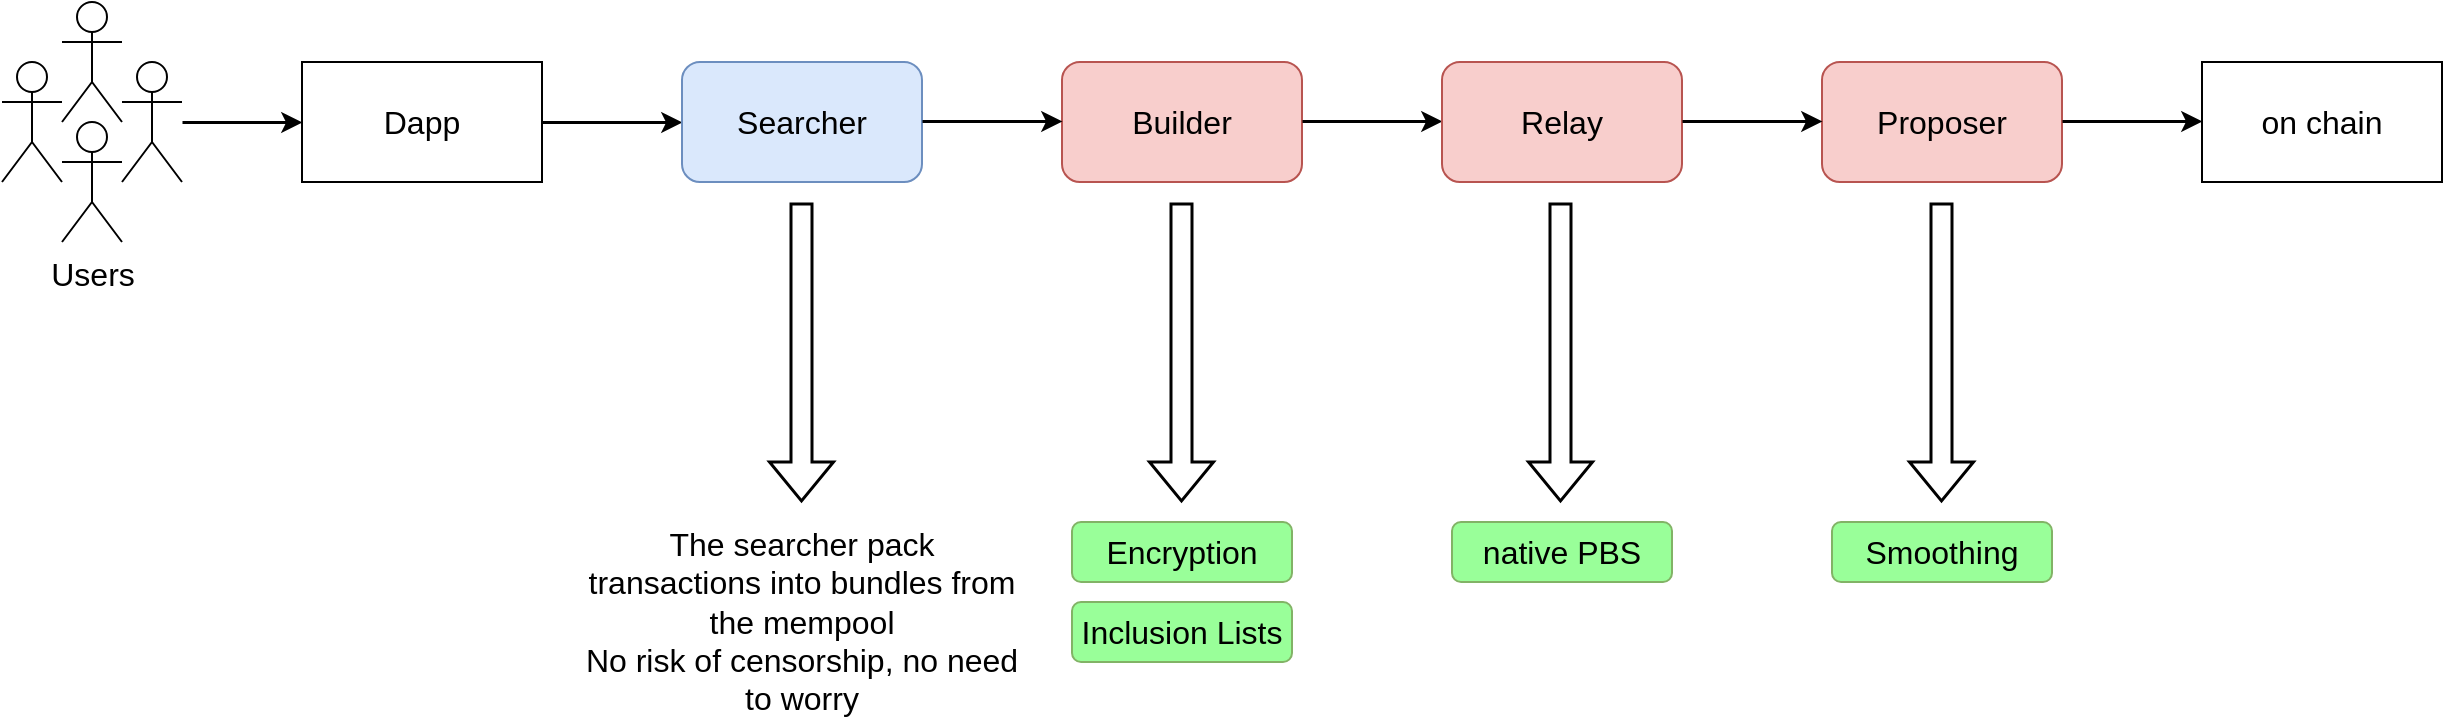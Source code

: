 <mxfile version="20.5.1" type="github">
  <diagram id="5iPT1bmhEgO66XCB6j3V" name="Page-1">
    <mxGraphModel dx="1426" dy="794" grid="1" gridSize="10" guides="1" tooltips="1" connect="1" arrows="1" fold="1" page="1" pageScale="1" pageWidth="850" pageHeight="1100" math="0" shadow="0">
      <root>
        <mxCell id="0" />
        <mxCell id="1" parent="0" />
        <mxCell id="pXsS3F8s_UKDIHt-fnVn-1" value="" style="shape=umlActor;verticalLabelPosition=bottom;verticalAlign=top;html=1;outlineConnect=0;" vertex="1" parent="1">
          <mxGeometry x="130" y="270" width="30" height="60" as="geometry" />
        </mxCell>
        <mxCell id="pXsS3F8s_UKDIHt-fnVn-5" value="&lt;font style=&quot;font-size: 16px;&quot;&gt;Dapp&lt;/font&gt;" style="rounded=0;whiteSpace=wrap;html=1;" vertex="1" parent="1">
          <mxGeometry x="220" y="270" width="120" height="60" as="geometry" />
        </mxCell>
        <mxCell id="pXsS3F8s_UKDIHt-fnVn-6" value="" style="endArrow=classic;html=1;rounded=0;fontSize=16;strokeWidth=1.5;entryX=0;entryY=0.5;entryDx=0;entryDy=0;" edge="1" parent="1" source="pXsS3F8s_UKDIHt-fnVn-1" target="pXsS3F8s_UKDIHt-fnVn-5">
          <mxGeometry width="50" height="50" relative="1" as="geometry">
            <mxPoint x="400" y="430" as="sourcePoint" />
            <mxPoint x="450" y="380" as="targetPoint" />
          </mxGeometry>
        </mxCell>
        <mxCell id="pXsS3F8s_UKDIHt-fnVn-8" value="" style="endArrow=classic;html=1;rounded=0;strokeWidth=1.5;fontSize=16;" edge="1" parent="1">
          <mxGeometry width="50" height="50" relative="1" as="geometry">
            <mxPoint x="340" y="300" as="sourcePoint" />
            <mxPoint x="410" y="300" as="targetPoint" />
          </mxGeometry>
        </mxCell>
        <mxCell id="pXsS3F8s_UKDIHt-fnVn-10" value="Searcher" style="rounded=1;whiteSpace=wrap;html=1;fontSize=16;fillColor=#dae8fc;strokeColor=#6c8ebf;" vertex="1" parent="1">
          <mxGeometry x="410" y="270" width="120" height="60" as="geometry" />
        </mxCell>
        <mxCell id="pXsS3F8s_UKDIHt-fnVn-11" value="Builder" style="rounded=1;whiteSpace=wrap;html=1;fontSize=16;fillColor=#f8cecc;strokeColor=#b85450;" vertex="1" parent="1">
          <mxGeometry x="600" y="270" width="120" height="60" as="geometry" />
        </mxCell>
        <mxCell id="pXsS3F8s_UKDIHt-fnVn-12" value="" style="endArrow=classic;html=1;rounded=0;strokeWidth=1.5;fontSize=16;" edge="1" parent="1">
          <mxGeometry width="50" height="50" relative="1" as="geometry">
            <mxPoint x="530" y="299.5" as="sourcePoint" />
            <mxPoint x="600" y="299.5" as="targetPoint" />
          </mxGeometry>
        </mxCell>
        <mxCell id="pXsS3F8s_UKDIHt-fnVn-13" value="" style="endArrow=classic;html=1;rounded=0;strokeWidth=1.5;fontSize=16;" edge="1" parent="1">
          <mxGeometry width="50" height="50" relative="1" as="geometry">
            <mxPoint x="720" y="299.5" as="sourcePoint" />
            <mxPoint x="790" y="299.5" as="targetPoint" />
          </mxGeometry>
        </mxCell>
        <mxCell id="pXsS3F8s_UKDIHt-fnVn-14" value="Relay" style="rounded=1;whiteSpace=wrap;html=1;fontSize=16;fillColor=#f8cecc;strokeColor=#b85450;" vertex="1" parent="1">
          <mxGeometry x="790" y="270" width="120" height="60" as="geometry" />
        </mxCell>
        <mxCell id="pXsS3F8s_UKDIHt-fnVn-15" value="Proposer" style="rounded=1;whiteSpace=wrap;html=1;fontSize=16;fillColor=#f8cecc;strokeColor=#b85450;" vertex="1" parent="1">
          <mxGeometry x="980" y="270" width="120" height="60" as="geometry" />
        </mxCell>
        <mxCell id="pXsS3F8s_UKDIHt-fnVn-19" value="" style="endArrow=classic;html=1;rounded=0;strokeWidth=1.5;fontSize=16;" edge="1" parent="1">
          <mxGeometry width="50" height="50" relative="1" as="geometry">
            <mxPoint x="910" y="299.5" as="sourcePoint" />
            <mxPoint x="980" y="299.5" as="targetPoint" />
          </mxGeometry>
        </mxCell>
        <mxCell id="pXsS3F8s_UKDIHt-fnVn-20" value="" style="endArrow=classic;html=1;rounded=0;strokeWidth=1.5;fontSize=16;" edge="1" parent="1">
          <mxGeometry width="50" height="50" relative="1" as="geometry">
            <mxPoint x="1100" y="299.5" as="sourcePoint" />
            <mxPoint x="1170" y="299.5" as="targetPoint" />
          </mxGeometry>
        </mxCell>
        <mxCell id="pXsS3F8s_UKDIHt-fnVn-21" value="&lt;font style=&quot;font-size: 16px;&quot;&gt;on chain&lt;/font&gt;" style="rounded=0;whiteSpace=wrap;html=1;" vertex="1" parent="1">
          <mxGeometry x="1170" y="270" width="120" height="60" as="geometry" />
        </mxCell>
        <mxCell id="pXsS3F8s_UKDIHt-fnVn-26" value="" style="shape=flexArrow;endArrow=classic;html=1;rounded=0;strokeWidth=1.5;fontSize=16;" edge="1" parent="1">
          <mxGeometry width="50" height="50" relative="1" as="geometry">
            <mxPoint x="469.5" y="340" as="sourcePoint" />
            <mxPoint x="469.5" y="490" as="targetPoint" />
          </mxGeometry>
        </mxCell>
        <mxCell id="pXsS3F8s_UKDIHt-fnVn-27" value="" style="shape=flexArrow;endArrow=classic;html=1;rounded=0;strokeWidth=1.5;fontSize=16;" edge="1" parent="1">
          <mxGeometry width="50" height="50" relative="1" as="geometry">
            <mxPoint x="659.5" y="340" as="sourcePoint" />
            <mxPoint x="659.5" y="490" as="targetPoint" />
          </mxGeometry>
        </mxCell>
        <mxCell id="pXsS3F8s_UKDIHt-fnVn-28" value="" style="shape=flexArrow;endArrow=classic;html=1;rounded=0;strokeWidth=1.5;fontSize=16;" edge="1" parent="1">
          <mxGeometry width="50" height="50" relative="1" as="geometry">
            <mxPoint x="849" y="340" as="sourcePoint" />
            <mxPoint x="849" y="490" as="targetPoint" />
          </mxGeometry>
        </mxCell>
        <mxCell id="pXsS3F8s_UKDIHt-fnVn-30" value="" style="shape=flexArrow;endArrow=classic;html=1;rounded=0;strokeWidth=1.5;fontSize=16;" edge="1" parent="1">
          <mxGeometry width="50" height="50" relative="1" as="geometry">
            <mxPoint x="1039.5" y="340" as="sourcePoint" />
            <mxPoint x="1039.5" y="490" as="targetPoint" />
          </mxGeometry>
        </mxCell>
        <mxCell id="pXsS3F8s_UKDIHt-fnVn-31" value="" style="shape=umlActor;verticalLabelPosition=bottom;verticalAlign=top;html=1;outlineConnect=0;" vertex="1" parent="1">
          <mxGeometry x="100" y="240" width="30" height="60" as="geometry" />
        </mxCell>
        <mxCell id="pXsS3F8s_UKDIHt-fnVn-32" value="&lt;span style=&quot;font-size: 16px;&quot;&gt;Users&lt;/span&gt;" style="shape=umlActor;verticalLabelPosition=bottom;verticalAlign=top;html=1;outlineConnect=0;" vertex="1" parent="1">
          <mxGeometry x="100" y="300" width="30" height="60" as="geometry" />
        </mxCell>
        <mxCell id="pXsS3F8s_UKDIHt-fnVn-33" value="" style="shape=umlActor;verticalLabelPosition=bottom;verticalAlign=top;html=1;outlineConnect=0;" vertex="1" parent="1">
          <mxGeometry x="70" y="270" width="30" height="60" as="geometry" />
        </mxCell>
        <mxCell id="pXsS3F8s_UKDIHt-fnVn-34" value="&lt;div style=&quot;user-select: auto;&quot;&gt;&lt;br style=&quot;user-select: auto;&quot;&gt;&lt;/div&gt;&lt;div style=&quot;user-select: auto;&quot;&gt;The searcher pack transactions into bundles from the mempool&lt;/div&gt;&lt;div style=&quot;user-select: auto;&quot;&gt;No risk of censorship, no need to worry&lt;/div&gt;" style="text;html=1;strokeColor=none;fillColor=none;align=center;verticalAlign=middle;whiteSpace=wrap;rounded=0;fontSize=16;" vertex="1" parent="1">
          <mxGeometry x="360" y="500" width="220" height="80" as="geometry" />
        </mxCell>
        <mxCell id="pXsS3F8s_UKDIHt-fnVn-36" value="&lt;font style=&quot;user-select: auto; font-size: 16px;&quot;&gt;Encryption&lt;/font&gt;" style="rounded=1;whiteSpace=wrap;html=1;fontSize=16;fillColor=#99FF99;strokeColor=#82b366;" vertex="1" parent="1">
          <mxGeometry x="605" y="500" width="110" height="30" as="geometry" />
        </mxCell>
        <mxCell id="pXsS3F8s_UKDIHt-fnVn-37" value="Inclusion Lists" style="rounded=1;whiteSpace=wrap;html=1;fontSize=16;fillColor=#99FF99;strokeColor=#82b366;" vertex="1" parent="1">
          <mxGeometry x="605" y="540" width="110" height="30" as="geometry" />
        </mxCell>
        <mxCell id="pXsS3F8s_UKDIHt-fnVn-38" value="native PBS" style="rounded=1;whiteSpace=wrap;html=1;fontSize=16;fillColor=#99FF99;strokeColor=#82b366;" vertex="1" parent="1">
          <mxGeometry x="795" y="500" width="110" height="30" as="geometry" />
        </mxCell>
        <mxCell id="pXsS3F8s_UKDIHt-fnVn-39" value="Smoothing" style="rounded=1;whiteSpace=wrap;html=1;fontSize=16;fillColor=#99FF99;strokeColor=#82b366;" vertex="1" parent="1">
          <mxGeometry x="985" y="500" width="110" height="30" as="geometry" />
        </mxCell>
      </root>
    </mxGraphModel>
  </diagram>
</mxfile>

